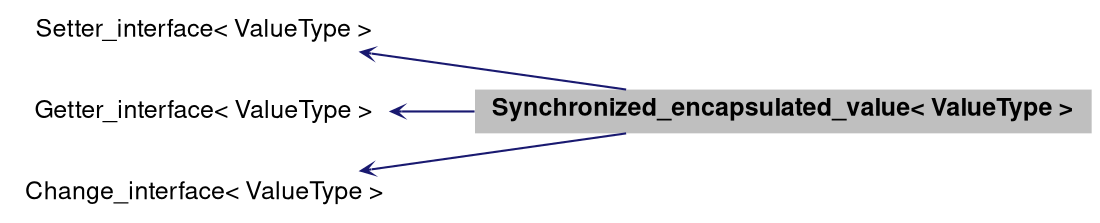 digraph "Synchronized_encapsulated_value&lt; ValueType &gt;"
{
 // LATEX_PDF_SIZE
  bgcolor="transparent";
  edge [fontname="Helvetica,Arial,sans-serif",fontsize=15,labelfontsize=15 arrowhead=open arrowtail=open arrowsize=0.5];
  node [fontname="Helvetica,Arial,sans-serif",fontsize=15,fontsize=12 shape=plaintext];
  rankdir="LR";
  Node1 [label=<<b>Synchronized_encapsulated_value&lt; ValueType &gt;</b>>,height=0.2,width=0.4,color="black", fillcolor="grey75", style="filled", fontcolor="black",tooltip="encapsulating class with only public accessor and mutator intrfaces"];
  Node2 -> Node1 [dir="back",color="midnightblue",style="solid"];
  Node2 [label="Setter_interface\< ValueType \>",height=0.2,width=0.4,color="black",URL="$structSetter__interface.html",tooltip="is a sample of setter abstract interface for Synchronized_encapsulated_value"];
  Node3 -> Node1 [dir="back",color="midnightblue",style="solid"];
  Node3 [label="Getter_interface\< ValueType \>",height=0.2,width=0.4,color="black",URL="$structGetter__interface.html",tooltip="is a sample of getter abstract interface for Synchronized_encapsulated_value"];
  Node4 -> Node1 [dir="back",color="midnightblue",style="solid"];
  Node4 [label="Change_interface\< ValueType \>",height=0.2,width=0.4,color="black",URL="$structChange__interface.html",tooltip="is a sample of changer abstract interface for Synchronized_encapsulated_value"];
}
